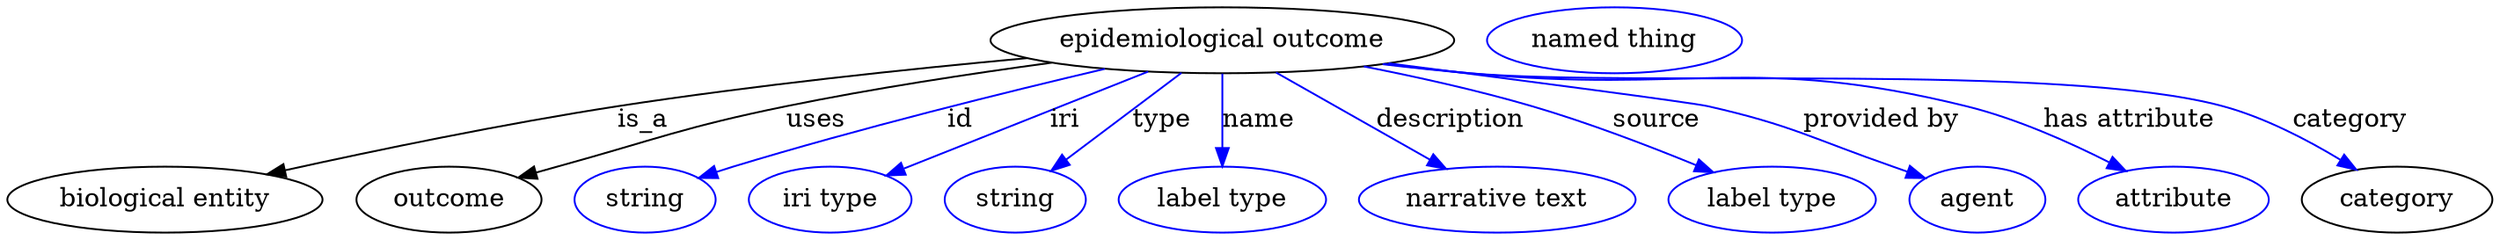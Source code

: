 digraph {
	graph [bb="0,0,1354.8,123"];
	node [label="\N"];
	"epidemiological outcome"	 [height=0.5,
		label="epidemiological outcome",
		pos="661.79,105",
		width=3.5205];
	"biological entity"	 [height=0.5,
		pos="85.792,18",
		width=2.3831];
	"epidemiological outcome" -> "biological entity"	 [label=is_a,
		lp="345.79,61.5",
		pos="e,143.16,31.519 552.95,95.769 488.45,89.641 405.23,80.591 331.79,69 270.93,59.394 202.33,44.859 153.06,33.761"];
	outcome	 [height=0.5,
		pos="239.79,18",
		width=1.4082];
	"epidemiological outcome" -> outcome	 [label=uses,
		lp="440.29,61.5",
		pos="e,278.47,29.798 566.69,93.055 522.96,86.939 470.54,78.724 423.79,69 367.96,57.384 354.67,51.529 299.79,36 296.02,34.931 292.11,33.806 \
288.19,32.661"];
	id	 [color=blue,
		height=0.5,
		label=string,
		pos="346.79,18",
		width=1.0652];
	"epidemiological outcome" -> id	 [color=blue,
		label=id,
		lp="511.79,61.5",
		pos="e,376.32,29.634 594.58,89.715 540.25,76.863 462.02,57.226 394.79,36 391.87,35.078 388.87,34.08 385.86,33.041",
		style=solid];
	iri	 [color=blue,
		height=0.5,
		label="iri type",
		pos="447.79,18",
		width=1.2277];
	"epidemiological outcome" -> iri	 [color=blue,
		label=iri,
		lp="575.79,61.5",
		pos="e,479.29,30.807 619.77,87.915 581.89,72.516 526.52,50.008 488.92,34.722",
		style=solid];
	type	 [color=blue,
		height=0.5,
		label=string,
		pos="548.79,18",
		width=1.0652];
	"epidemiological outcome" -> type	 [color=blue,
		label=type,
		lp="628.79,61.5",
		pos="e,568.88,33.462 638.65,87.184 620.77,73.413 595.93,54.292 576.9,39.641",
		style=solid];
	name	 [color=blue,
		height=0.5,
		label="label type",
		pos="661.79,18",
		width=1.5707];
	"epidemiological outcome" -> name	 [color=blue,
		label=name,
		lp="681.79,61.5",
		pos="e,661.79,36.003 661.79,86.974 661.79,75.192 661.79,59.561 661.79,46.158",
		style=solid];
	description	 [color=blue,
		height=0.5,
		label="narrative text",
		pos="811.79,18",
		width=2.0943];
	"epidemiological outcome" -> description	 [color=blue,
		label=description,
		lp="786.79,61.5",
		pos="e,783.01,34.694 692.15,87.394 715.78,73.686 748.72,54.583 774.05,39.89",
		style=solid];
	source	 [color=blue,
		height=0.5,
		label="label type",
		pos="961.79,18",
		width=1.5707];
	"epidemiological outcome" -> source	 [color=blue,
		label=source,
		lp="900.29,61.5",
		pos="e,928.66,32.756 741.62,90.926 770.31,85.126 802.75,77.707 831.79,69 861.65,60.048 894.31,47.224 919.42,36.675",
		style=solid];
	"provided by"	 [color=blue,
		height=0.5,
		label=agent,
		pos="1073.8,18",
		width=1.0291];
	"epidemiological outcome" -> "provided by"	 [color=blue,
		label="provided by",
		lp="1022.3,61.5",
		pos="e,1045.2,29.462 754.13,92.651 830.42,82.433 926.6,69.509 928.79,69 973.97,58.522 984.18,51.789 1027.8,36 1030.4,35.074 1033,34.101 \
1035.6,33.107",
		style=solid];
	"has attribute"	 [color=blue,
		height=0.5,
		label=attribute,
		pos="1180.8,18",
		width=1.4443];
	"epidemiological outcome" -> "has attribute"	 [color=blue,
		label="has attribute",
		lp="1157.8,61.5",
		pos="e,1153.7,33.693 751.38,92.206 766.52,90.288 782.09,88.465 796.79,87 917.35,74.987 951.31,98.585 1068.8,69 1095.3,62.319 1123.3,49.562 \
1144.7,38.478",
		style=solid];
	category	 [height=0.5,
		pos="1302.8,18",
		width=1.4443];
	"epidemiological outcome" -> category	 [color=blue,
		label=category,
		lp="1275.8,61.5",
		pos="e,1279.7,34.394 750.26,92.06 765.74,90.122 781.72,88.332 796.79,87 888.08,78.936 1120.5,93.478 1208.8,69 1230.9,62.877 1253.5,50.795 \
1271.1,39.928",
		style=solid];
	"named thing_category"	 [color=blue,
		height=0.5,
		label="named thing",
		pos="875.79,105",
		width=1.9318];
}
